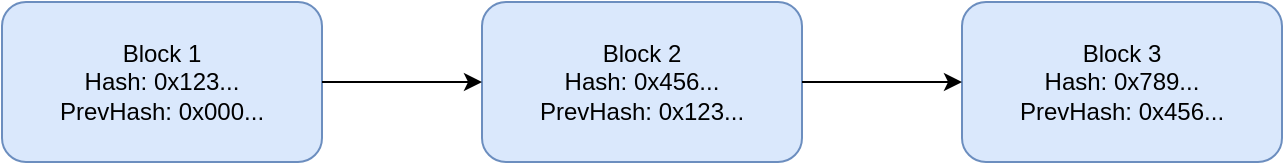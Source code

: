 <?xml version="1.0" encoding="UTF-8"?>
<mxfile>
    <diagram id="blockchain-diagram" name="Blockchain Diagram">
        <mxGraphModel dx="1386" dy="785" grid="1" gridSize="10" guides="1" tooltips="1" connect="1" arrows="1" fold="1" page="1" pageScale="1" pageWidth="850" pageHeight="1100" background="#ffffff">
            <root>
                <mxCell id="0"/>
                <mxCell id="1" parent="0"/>
                <!-- Basic blockchain structure -->
                <mxCell id="2" value="Block 1&#10;Hash: 0x123...&#10;PrevHash: 0x000..." style="rounded=1;whiteSpace=wrap;html=1;fillColor=#dae8fc;strokeColor=#6c8ebf;" vertex="1" parent="1">
                    <mxGeometry x="120" y="200" width="160" height="80" as="geometry"/>
                </mxCell>
                <mxCell id="3" value="Block 2&#10;Hash: 0x456...&#10;PrevHash: 0x123..." style="rounded=1;whiteSpace=wrap;html=1;fillColor=#dae8fc;strokeColor=#6c8ebf;" vertex="1" parent="1">
                    <mxGeometry x="360" y="200" width="160" height="80" as="geometry"/>
                </mxCell>
                <mxCell id="4" value="Block 3&#10;Hash: 0x789...&#10;PrevHash: 0x456..." style="rounded=1;whiteSpace=wrap;html=1;fillColor=#dae8fc;strokeColor=#6c8ebf;" vertex="1" parent="1">
                    <mxGeometry x="600" y="200" width="160" height="80" as="geometry"/>
                </mxCell>
                <mxCell id="5" value="" style="endArrow=classic;html=1;exitX=1;exitY=0.5;exitDx=0;exitDy=0;entryX=0;entryY=0.5;entryDx=0;entryDy=0;" edge="1" parent="1" source="2" target="3">
                    <mxGeometry width="50" height="50" relative="1" as="geometry"/>
                </mxCell>
                <mxCell id="6" value="" style="endArrow=classic;html=1;exitX=1;exitY=0.5;exitDx=0;exitDy=0;entryX=0;entryY=0.5;entryDx=0;entryDy=0;" edge="1" parent="1" source="3" target="4">
                    <mxGeometry width="50" height="50" relative="1" as="geometry"/>
                </mxCell>
            </root>
        </mxGraphModel>
    </diagram>
</mxfile>
